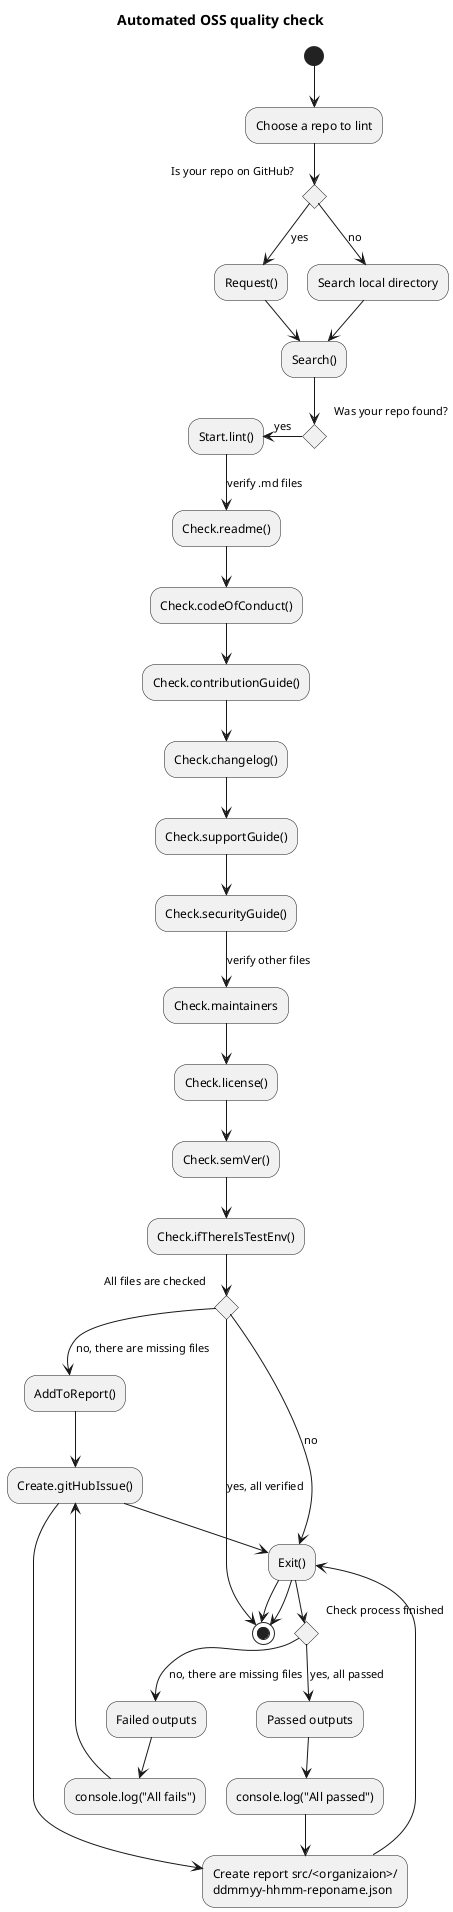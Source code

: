 @startuml
title Automated OSS quality check

(*) --> "Choose a repo to lint"

if "Is your repo on GitHub?" then
  -->[yes] "Request()"
  --> "Search()"
  else
    -->[no] "Search local directory"
    --> "Search()"
endif

if "Was your repo found?" then
  -left->[yes] "Start.lint()"
    --> [verify .md files] "Check.readme()"
    --> "Check.codeOfConduct()"
    --> "Check.contributionGuide()"
    --> "Check.changelog()"
    --> "Check.supportGuide()"
    --> "Check.securityGuide()"
    --> [verify other files] "Check.maintainers"
    --> "Check.license()"
    --> "Check.semVer()"
    --> "Check.ifThereIsTestEnv()"
    if "All files are checked" then
      -->[yes, all verified](*)
      else
      -->[no, there are missing files] "AddToReport()"
      --> "Create.gitHubIssue()"
      --> "Exit()"

    if "Check process finished" then
      -->[yes, all passed] Passed outputs
      --> console.log("All passed")
      --> "Create report src/<organizaion>/
          ddmmyy-hhmm-reponame.json"
        else
          -->[no, there are missing files] Failed outputs
          --> console.log("All fails")
          --> Create.gitHubIssue()
          --> "Create report src/<organizaion>/
              ddmmyy-hhmm-reponame.json"
      --> Exit()
      -->(*)
  endif
else
  -->[no] "Exit()"
  -->(*)
endif
@enduml
